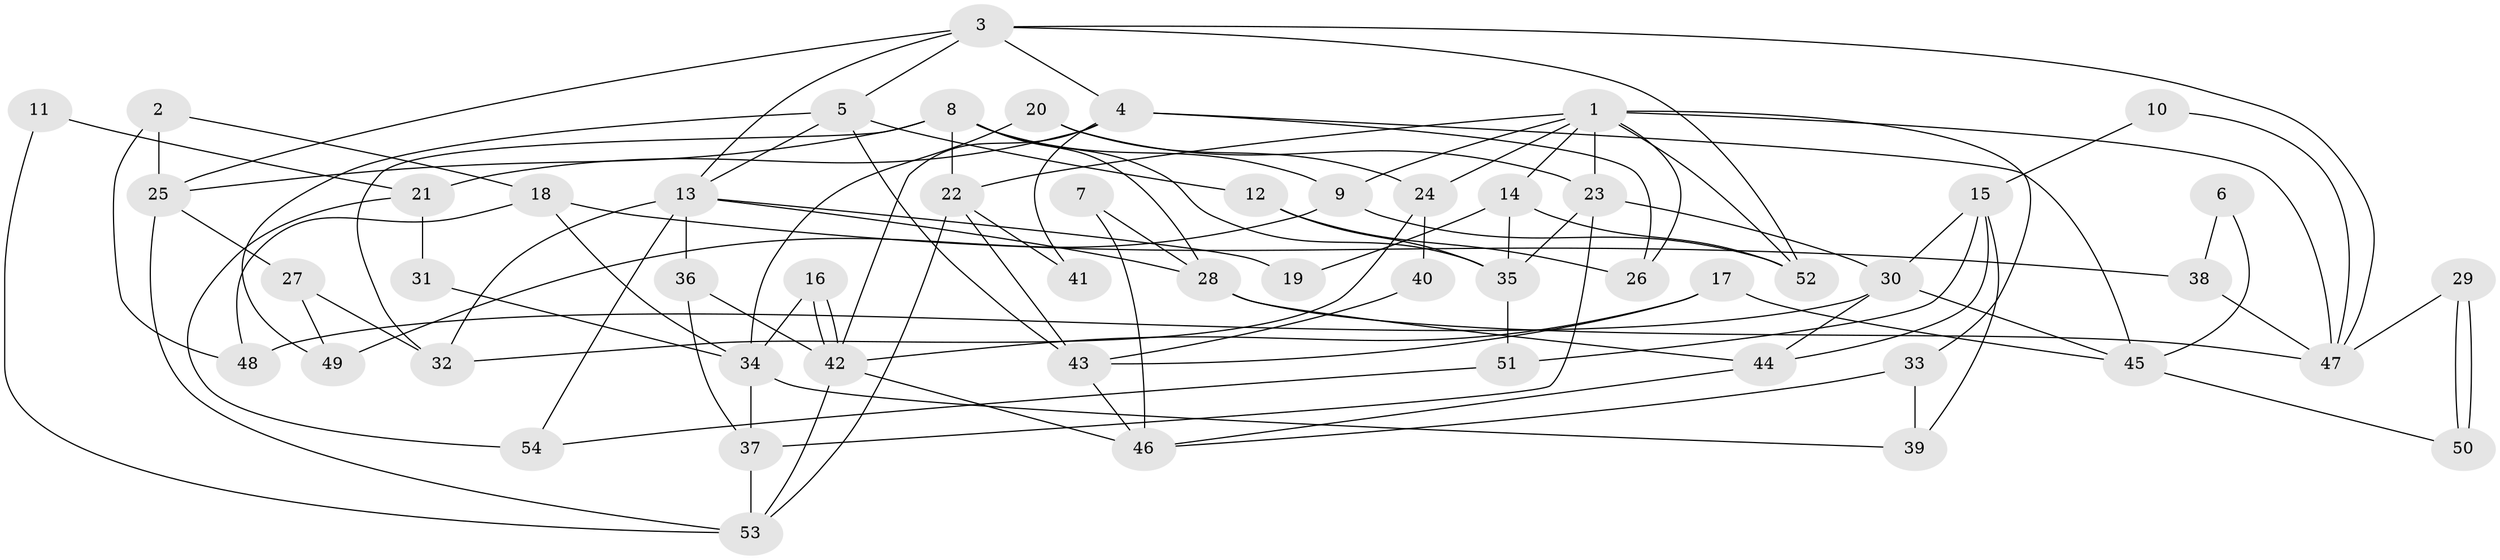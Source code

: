 // coarse degree distribution, {9: 0.09090909090909091, 4: 0.21212121212121213, 10: 0.06060606060606061, 8: 0.030303030303030304, 2: 0.18181818181818182, 5: 0.12121212121212122, 6: 0.09090909090909091, 7: 0.09090909090909091, 3: 0.12121212121212122}
// Generated by graph-tools (version 1.1) at 2025/42/03/06/25 10:42:00]
// undirected, 54 vertices, 108 edges
graph export_dot {
graph [start="1"]
  node [color=gray90,style=filled];
  1;
  2;
  3;
  4;
  5;
  6;
  7;
  8;
  9;
  10;
  11;
  12;
  13;
  14;
  15;
  16;
  17;
  18;
  19;
  20;
  21;
  22;
  23;
  24;
  25;
  26;
  27;
  28;
  29;
  30;
  31;
  32;
  33;
  34;
  35;
  36;
  37;
  38;
  39;
  40;
  41;
  42;
  43;
  44;
  45;
  46;
  47;
  48;
  49;
  50;
  51;
  52;
  53;
  54;
  1 -- 23;
  1 -- 9;
  1 -- 14;
  1 -- 22;
  1 -- 24;
  1 -- 26;
  1 -- 33;
  1 -- 47;
  1 -- 52;
  2 -- 48;
  2 -- 25;
  2 -- 18;
  3 -- 4;
  3 -- 25;
  3 -- 5;
  3 -- 13;
  3 -- 47;
  3 -- 52;
  4 -- 42;
  4 -- 26;
  4 -- 21;
  4 -- 41;
  4 -- 45;
  5 -- 13;
  5 -- 12;
  5 -- 43;
  5 -- 49;
  6 -- 38;
  6 -- 45;
  7 -- 46;
  7 -- 28;
  8 -- 28;
  8 -- 32;
  8 -- 9;
  8 -- 22;
  8 -- 25;
  8 -- 35;
  9 -- 52;
  9 -- 49;
  10 -- 47;
  10 -- 15;
  11 -- 21;
  11 -- 53;
  12 -- 35;
  12 -- 26;
  13 -- 32;
  13 -- 19;
  13 -- 28;
  13 -- 36;
  13 -- 54;
  14 -- 52;
  14 -- 19;
  14 -- 35;
  15 -- 44;
  15 -- 30;
  15 -- 39;
  15 -- 51;
  16 -- 42;
  16 -- 42;
  16 -- 34;
  17 -- 43;
  17 -- 42;
  17 -- 45;
  18 -- 34;
  18 -- 38;
  18 -- 48;
  20 -- 34;
  20 -- 23;
  20 -- 24;
  21 -- 54;
  21 -- 31;
  22 -- 41;
  22 -- 43;
  22 -- 53;
  23 -- 30;
  23 -- 35;
  23 -- 37;
  24 -- 32;
  24 -- 40;
  25 -- 53;
  25 -- 27;
  27 -- 49;
  27 -- 32;
  28 -- 47;
  28 -- 44;
  29 -- 50;
  29 -- 50;
  29 -- 47;
  30 -- 45;
  30 -- 44;
  30 -- 48;
  31 -- 34;
  33 -- 46;
  33 -- 39;
  34 -- 37;
  34 -- 39;
  35 -- 51;
  36 -- 37;
  36 -- 42;
  37 -- 53;
  38 -- 47;
  40 -- 43;
  42 -- 46;
  42 -- 53;
  43 -- 46;
  44 -- 46;
  45 -- 50;
  51 -- 54;
}
